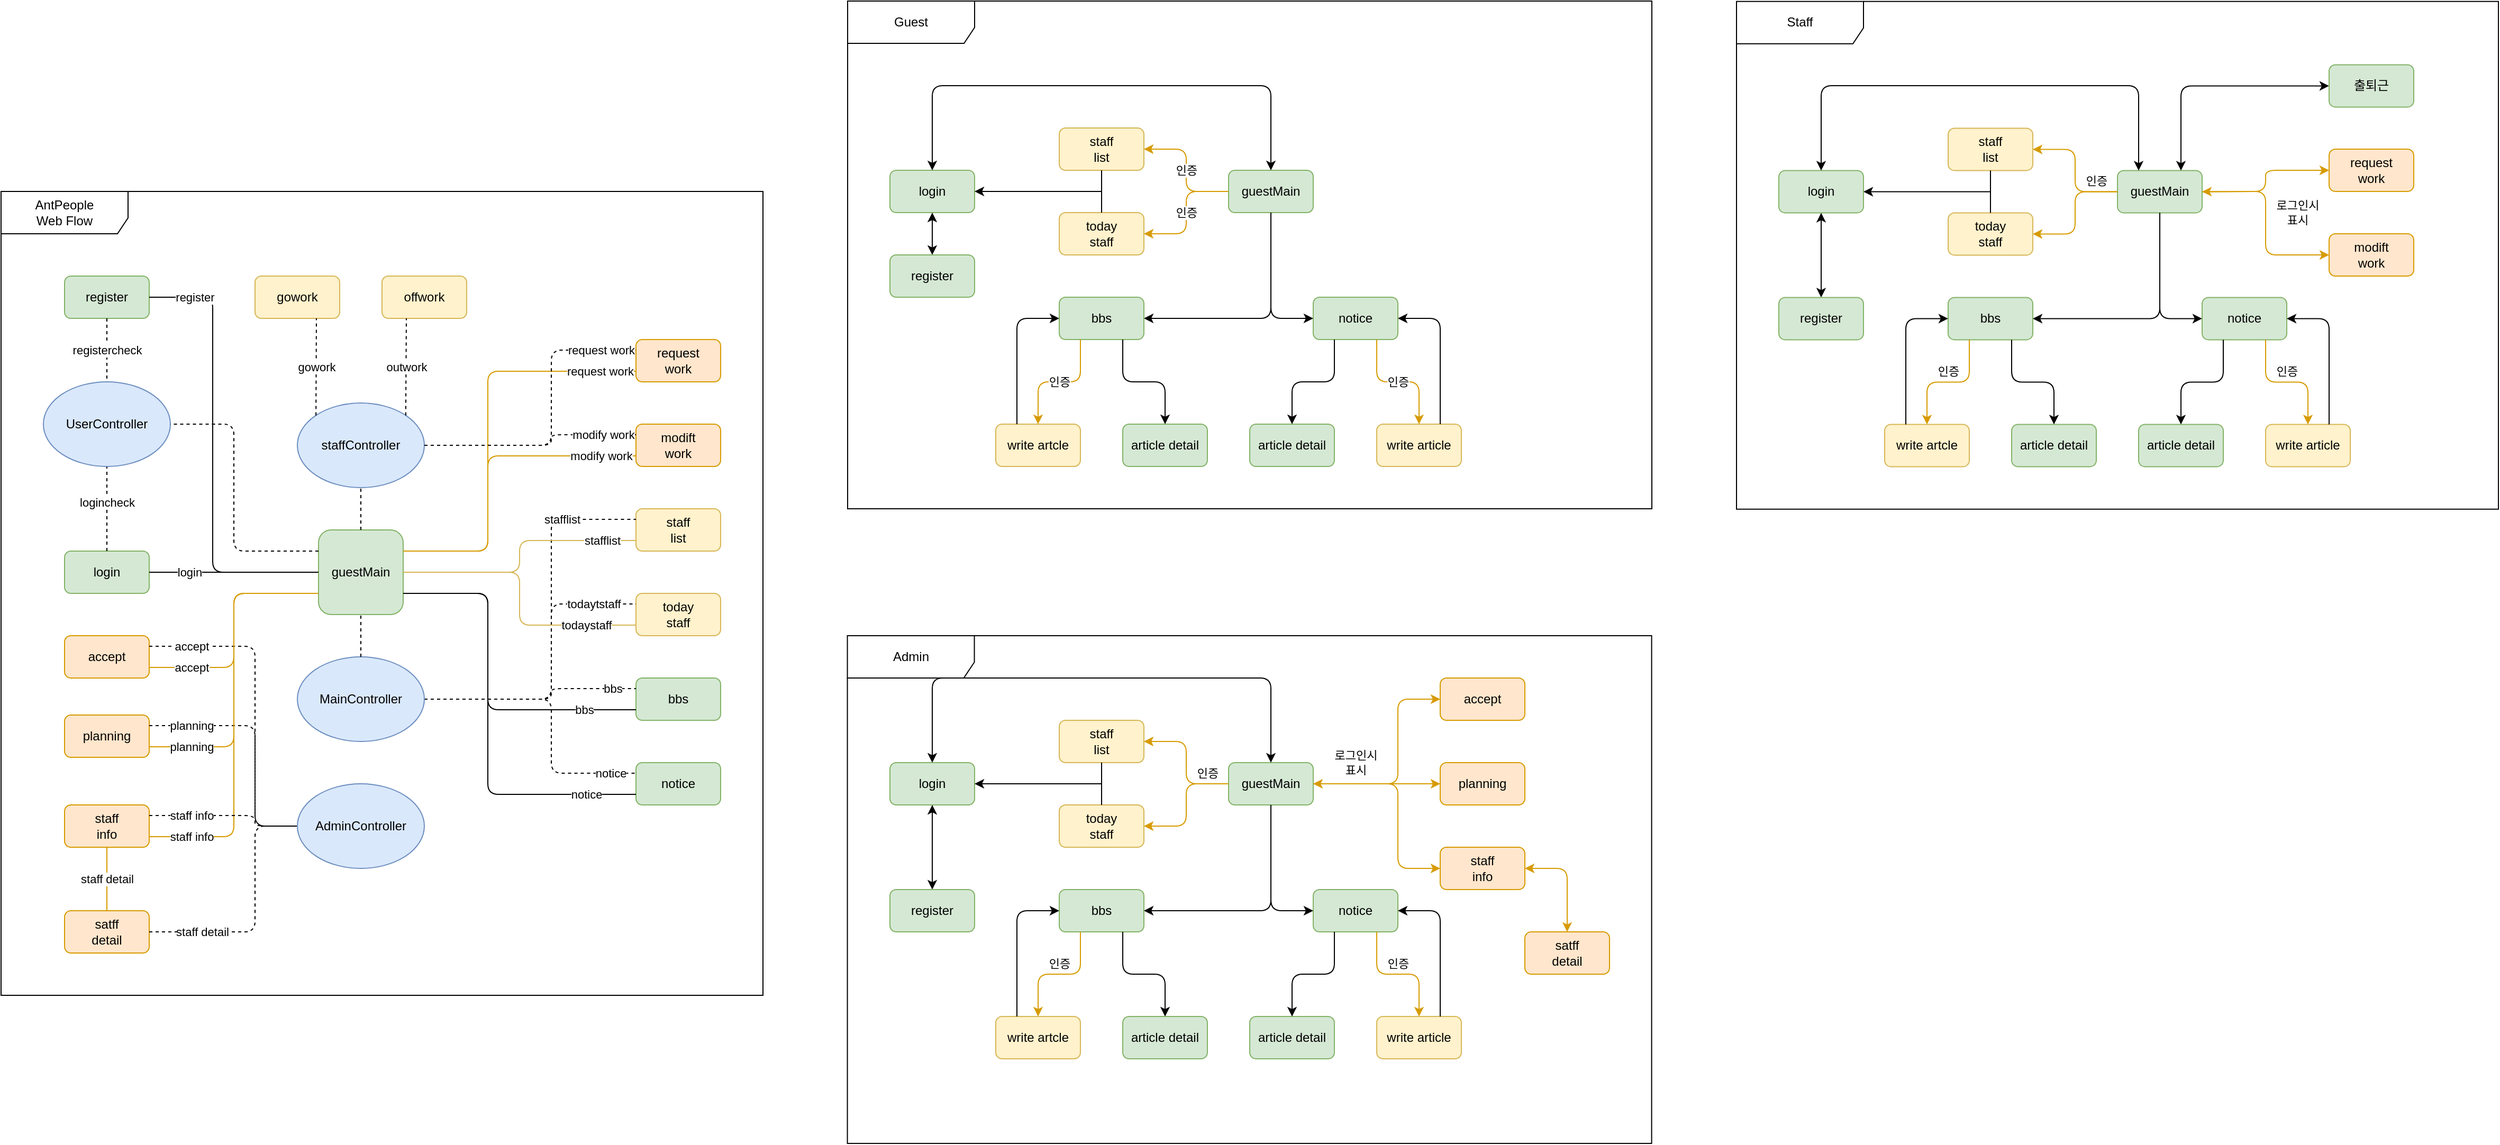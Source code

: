 <mxfile version="11.0.4" type="device"><diagram name="Antpeople" id="c7558073-3199-34d8-9f00-42111426c3f3"><mxGraphModel dx="3581" dy="1338" grid="1" gridSize="10" guides="1" tooltips="1" connect="1" arrows="1" fold="1" page="1" pageScale="1" pageWidth="826" pageHeight="1169" background="#ffffff" math="0" shadow="0"><root><mxCell id="0"/><mxCell id="1" parent="0"/><mxCell id="VFQ5UZWe9oH3V-UvIsWn-4" value="login" style="rounded=1;whiteSpace=wrap;html=1;fillColor=#d5e8d4;strokeColor=#82b366;" parent="1" vertex="1"><mxGeometry x="80" y="200" width="80" height="40" as="geometry"/></mxCell><mxCell id="VFQ5UZWe9oH3V-UvIsWn-6" value="staff&lt;br&gt;list" style="rounded=1;whiteSpace=wrap;html=1;fillColor=#fff2cc;strokeColor=#d6b656;" parent="1" vertex="1"><mxGeometry x="240" y="160" width="80" height="40" as="geometry"/></mxCell><mxCell id="VFQ5UZWe9oH3V-UvIsWn-7" value="today&lt;br&gt;staff" style="rounded=1;whiteSpace=wrap;html=1;fillColor=#fff2cc;strokeColor=#d6b656;" parent="1" vertex="1"><mxGeometry x="240" y="240" width="80" height="40" as="geometry"/></mxCell><mxCell id="VFQ5UZWe9oH3V-UvIsWn-9" value="" style="endArrow=classic;html=1;entryX=1;entryY=0.5;entryDx=0;entryDy=0;" parent="1" target="VFQ5UZWe9oH3V-UvIsWn-4" edge="1"><mxGeometry width="50" height="50" relative="1" as="geometry"><mxPoint x="280" y="220" as="sourcePoint"/><mxPoint x="-40" y="380" as="targetPoint"/></mxGeometry></mxCell><mxCell id="VFQ5UZWe9oH3V-UvIsWn-12" value="" style="endArrow=none;html=1;entryX=0.5;entryY=1;entryDx=0;entryDy=0;exitX=0.5;exitY=0;exitDx=0;exitDy=0;" parent="1" source="VFQ5UZWe9oH3V-UvIsWn-7" target="VFQ5UZWe9oH3V-UvIsWn-6" edge="1"><mxGeometry width="50" height="50" relative="1" as="geometry"><mxPoint x="-90" y="430" as="sourcePoint"/><mxPoint x="-40" y="380" as="targetPoint"/></mxGeometry></mxCell><mxCell id="VFQ5UZWe9oH3V-UvIsWn-13" value="guestMain" style="rounded=1;whiteSpace=wrap;html=1;fillColor=#d5e8d4;strokeColor=#82b366;" parent="1" vertex="1"><mxGeometry x="400" y="200" width="80" height="40" as="geometry"/></mxCell><mxCell id="VFQ5UZWe9oH3V-UvIsWn-14" value="" style="endArrow=classic;html=1;entryX=0.5;entryY=0;entryDx=0;entryDy=0;exitX=0.5;exitY=0;exitDx=0;exitDy=0;startArrow=classic;startFill=1;" parent="1" source="VFQ5UZWe9oH3V-UvIsWn-13" target="VFQ5UZWe9oH3V-UvIsWn-4" edge="1"><mxGeometry width="50" height="50" relative="1" as="geometry"><mxPoint x="-80" y="350" as="sourcePoint"/><mxPoint x="-30" y="300" as="targetPoint"/><Array as="points"><mxPoint x="440" y="120"/><mxPoint x="280" y="120"/><mxPoint x="120" y="120"/></Array></mxGeometry></mxCell><mxCell id="VFQ5UZWe9oH3V-UvIsWn-15" value="인증" style="endArrow=classic;html=1;entryX=1;entryY=0.5;entryDx=0;entryDy=0;exitX=0;exitY=0.5;exitDx=0;exitDy=0;fillColor=#ffe6cc;strokeColor=#d79b00;" parent="1" source="VFQ5UZWe9oH3V-UvIsWn-13" target="VFQ5UZWe9oH3V-UvIsWn-6" edge="1"><mxGeometry width="50" height="50" relative="1" as="geometry"><mxPoint x="-80" y="350" as="sourcePoint"/><mxPoint x="-30" y="300" as="targetPoint"/><Array as="points"><mxPoint x="360" y="220"/><mxPoint x="360" y="180"/></Array></mxGeometry></mxCell><mxCell id="VFQ5UZWe9oH3V-UvIsWn-16" value="인증" style="endArrow=classic;html=1;entryX=1;entryY=0.5;entryDx=0;entryDy=0;fillColor=#ffe6cc;strokeColor=#d79b00;" parent="1" target="VFQ5UZWe9oH3V-UvIsWn-7" edge="1"><mxGeometry width="50" height="50" relative="1" as="geometry"><mxPoint x="400" y="220" as="sourcePoint"/><mxPoint x="330" y="190" as="targetPoint"/><Array as="points"><mxPoint x="360" y="220"/><mxPoint x="360" y="260"/></Array></mxGeometry></mxCell><mxCell id="VFQ5UZWe9oH3V-UvIsWn-17" value="notice" style="rounded=1;whiteSpace=wrap;html=1;fillColor=#d5e8d4;strokeColor=#82b366;" parent="1" vertex="1"><mxGeometry x="480" y="320" width="80" height="40" as="geometry"/></mxCell><mxCell id="VFQ5UZWe9oH3V-UvIsWn-18" value="" style="endArrow=classic;html=1;exitX=0.5;exitY=1;exitDx=0;exitDy=0;entryX=1;entryY=0.5;entryDx=0;entryDy=0;" parent="1" source="VFQ5UZWe9oH3V-UvIsWn-13" target="VFQ5UZWe9oH3V-UvIsWn-20" edge="1"><mxGeometry width="50" height="50" relative="1" as="geometry"><mxPoint x="-80" y="430" as="sourcePoint"/><mxPoint x="-30" y="380" as="targetPoint"/><Array as="points"><mxPoint x="440" y="280"/><mxPoint x="440" y="340"/><mxPoint x="360" y="340"/></Array></mxGeometry></mxCell><mxCell id="VFQ5UZWe9oH3V-UvIsWn-20" value="bbs" style="rounded=1;whiteSpace=wrap;html=1;fillColor=#d5e8d4;strokeColor=#82b366;" parent="1" vertex="1"><mxGeometry x="240" y="320" width="80" height="40" as="geometry"/></mxCell><mxCell id="VFQ5UZWe9oH3V-UvIsWn-28" style="edgeStyle=orthogonalEdgeStyle;rounded=0;orthogonalLoop=1;jettySize=auto;html=1;entryX=0.5;entryY=1;entryDx=0;entryDy=0;startArrow=classic;startFill=1;endArrow=classic;endFill=1;" parent="1" source="VFQ5UZWe9oH3V-UvIsWn-24" target="VFQ5UZWe9oH3V-UvIsWn-4" edge="1"><mxGeometry relative="1" as="geometry"/></mxCell><mxCell id="VFQ5UZWe9oH3V-UvIsWn-24" value="register" style="rounded=1;whiteSpace=wrap;html=1;fillColor=#d5e8d4;strokeColor=#82b366;" parent="1" vertex="1"><mxGeometry x="80" y="280" width="80" height="40" as="geometry"/></mxCell><mxCell id="VFQ5UZWe9oH3V-UvIsWn-29" value="write artcle" style="rounded=1;whiteSpace=wrap;html=1;fillColor=#fff2cc;strokeColor=#d6b656;" parent="1" vertex="1"><mxGeometry x="180" y="440" width="80" height="40" as="geometry"/></mxCell><mxCell id="VFQ5UZWe9oH3V-UvIsWn-31" value="write article" style="rounded=1;whiteSpace=wrap;html=1;fillColor=#fff2cc;strokeColor=#d6b656;" parent="1" vertex="1"><mxGeometry x="540" y="440" width="80" height="40" as="geometry"/></mxCell><mxCell id="VFQ5UZWe9oH3V-UvIsWn-37" value="인증" style="endArrow=classic;html=1;entryX=0.5;entryY=0;entryDx=0;entryDy=0;exitX=0.25;exitY=1;exitDx=0;exitDy=0;fillColor=#ffe6cc;strokeColor=#d79b00;" parent="1" source="VFQ5UZWe9oH3V-UvIsWn-20" target="VFQ5UZWe9oH3V-UvIsWn-29" edge="1"><mxGeometry width="50" height="50" relative="1" as="geometry"><mxPoint x="-40" y="550" as="sourcePoint"/><mxPoint x="10" y="500" as="targetPoint"/><Array as="points"><mxPoint x="260" y="400"/><mxPoint x="220" y="400"/></Array></mxGeometry></mxCell><mxCell id="VFQ5UZWe9oH3V-UvIsWn-38" value="" style="endArrow=classic;html=1;entryX=0;entryY=0.5;entryDx=0;entryDy=0;exitX=0.25;exitY=0;exitDx=0;exitDy=0;" parent="1" source="VFQ5UZWe9oH3V-UvIsWn-29" target="VFQ5UZWe9oH3V-UvIsWn-20" edge="1"><mxGeometry width="50" height="50" relative="1" as="geometry"><mxPoint x="-40" y="550" as="sourcePoint"/><mxPoint x="10" y="500" as="targetPoint"/><Array as="points"><mxPoint x="200" y="340"/></Array></mxGeometry></mxCell><mxCell id="VFQ5UZWe9oH3V-UvIsWn-39" value="article detail" style="rounded=1;whiteSpace=wrap;html=1;fillColor=#d5e8d4;strokeColor=#82b366;" parent="1" vertex="1"><mxGeometry x="300" y="440" width="80" height="40" as="geometry"/></mxCell><mxCell id="VFQ5UZWe9oH3V-UvIsWn-41" value="" style="endArrow=classic;html=1;entryX=0.5;entryY=0;entryDx=0;entryDy=0;exitX=0.75;exitY=1;exitDx=0;exitDy=0;" parent="1" source="VFQ5UZWe9oH3V-UvIsWn-20" target="VFQ5UZWe9oH3V-UvIsWn-39" edge="1"><mxGeometry width="50" height="50" relative="1" as="geometry"><mxPoint x="-40" y="550" as="sourcePoint"/><mxPoint x="10" y="500" as="targetPoint"/><Array as="points"><mxPoint x="300" y="400"/><mxPoint x="340" y="400"/></Array></mxGeometry></mxCell><mxCell id="VFQ5UZWe9oH3V-UvIsWn-42" value="article detail" style="rounded=1;whiteSpace=wrap;html=1;fillColor=#d5e8d4;strokeColor=#82b366;" parent="1" vertex="1"><mxGeometry x="420" y="440" width="80" height="40" as="geometry"/></mxCell><mxCell id="VFQ5UZWe9oH3V-UvIsWn-44" value="인증" style="endArrow=classic;html=1;exitX=0.75;exitY=1;exitDx=0;exitDy=0;entryX=0.5;entryY=0;entryDx=0;entryDy=0;fillColor=#ffe6cc;strokeColor=#d79b00;" parent="1" source="VFQ5UZWe9oH3V-UvIsWn-17" target="VFQ5UZWe9oH3V-UvIsWn-31" edge="1"><mxGeometry width="50" height="50" relative="1" as="geometry"><mxPoint x="-40" y="550" as="sourcePoint"/><mxPoint x="550" y="420" as="targetPoint"/><Array as="points"><mxPoint x="540" y="400"/><mxPoint x="580" y="400"/></Array></mxGeometry></mxCell><mxCell id="VFQ5UZWe9oH3V-UvIsWn-46" value="" style="endArrow=classic;html=1;entryX=0.5;entryY=0;entryDx=0;entryDy=0;exitX=0.25;exitY=1;exitDx=0;exitDy=0;" parent="1" source="VFQ5UZWe9oH3V-UvIsWn-17" target="VFQ5UZWe9oH3V-UvIsWn-42" edge="1"><mxGeometry width="50" height="50" relative="1" as="geometry"><mxPoint x="-40" y="550" as="sourcePoint"/><mxPoint x="10" y="500" as="targetPoint"/><Array as="points"><mxPoint x="500" y="400"/><mxPoint x="460" y="400"/></Array></mxGeometry></mxCell><mxCell id="VFQ5UZWe9oH3V-UvIsWn-47" value="" style="endArrow=classic;html=1;exitX=0.75;exitY=0;exitDx=0;exitDy=0;entryX=1;entryY=0.5;entryDx=0;entryDy=0;" parent="1" source="VFQ5UZWe9oH3V-UvIsWn-31" target="VFQ5UZWe9oH3V-UvIsWn-17" edge="1"><mxGeometry width="50" height="50" relative="1" as="geometry"><mxPoint x="-40" y="550" as="sourcePoint"/><mxPoint x="10" y="500" as="targetPoint"/><Array as="points"><mxPoint x="600" y="340"/></Array></mxGeometry></mxCell><mxCell id="VFQ5UZWe9oH3V-UvIsWn-48" value="" style="endArrow=classic;html=1;entryX=0;entryY=0.5;entryDx=0;entryDy=0;exitX=0.5;exitY=1;exitDx=0;exitDy=0;" parent="1" source="VFQ5UZWe9oH3V-UvIsWn-13" target="VFQ5UZWe9oH3V-UvIsWn-17" edge="1"><mxGeometry width="50" height="50" relative="1" as="geometry"><mxPoint x="-40" y="550" as="sourcePoint"/><mxPoint x="10" y="500" as="targetPoint"/><Array as="points"><mxPoint x="440" y="340"/></Array></mxGeometry></mxCell><mxCell id="kHLUaDlAiAeanrZMYmFB-2" value="login" style="rounded=1;whiteSpace=wrap;html=1;fillColor=#d5e8d4;strokeColor=#82b366;" parent="1" vertex="1"><mxGeometry x="80" y="760" width="80" height="40" as="geometry"/></mxCell><mxCell id="kHLUaDlAiAeanrZMYmFB-3" value="staff&lt;br&gt;list" style="rounded=1;whiteSpace=wrap;html=1;fillColor=#fff2cc;strokeColor=#d6b656;" parent="1" vertex="1"><mxGeometry x="240" y="720" width="80" height="40" as="geometry"/></mxCell><mxCell id="kHLUaDlAiAeanrZMYmFB-4" value="today&lt;br&gt;staff" style="rounded=1;whiteSpace=wrap;html=1;fillColor=#fff2cc;strokeColor=#d6b656;" parent="1" vertex="1"><mxGeometry x="240" y="800" width="80" height="40" as="geometry"/></mxCell><mxCell id="kHLUaDlAiAeanrZMYmFB-5" value="" style="endArrow=classic;html=1;entryX=1;entryY=0.5;entryDx=0;entryDy=0;" parent="1" target="kHLUaDlAiAeanrZMYmFB-2" edge="1"><mxGeometry width="50" height="50" relative="1" as="geometry"><mxPoint x="280" y="780" as="sourcePoint"/><mxPoint x="-40" y="940" as="targetPoint"/></mxGeometry></mxCell><mxCell id="kHLUaDlAiAeanrZMYmFB-6" value="" style="endArrow=none;html=1;entryX=0.5;entryY=1;entryDx=0;entryDy=0;exitX=0.5;exitY=0;exitDx=0;exitDy=0;" parent="1" source="kHLUaDlAiAeanrZMYmFB-4" target="kHLUaDlAiAeanrZMYmFB-3" edge="1"><mxGeometry width="50" height="50" relative="1" as="geometry"><mxPoint x="-90" y="990" as="sourcePoint"/><mxPoint x="-40" y="940" as="targetPoint"/></mxGeometry></mxCell><mxCell id="kHLUaDlAiAeanrZMYmFB-7" value="guestMain" style="rounded=1;whiteSpace=wrap;html=1;fillColor=#d5e8d4;strokeColor=#82b366;" parent="1" vertex="1"><mxGeometry x="400" y="760" width="80" height="40" as="geometry"/></mxCell><mxCell id="kHLUaDlAiAeanrZMYmFB-8" value="" style="endArrow=classic;html=1;entryX=0.5;entryY=0;entryDx=0;entryDy=0;exitX=0.5;exitY=0;exitDx=0;exitDy=0;startArrow=classic;startFill=1;" parent="1" source="kHLUaDlAiAeanrZMYmFB-7" target="kHLUaDlAiAeanrZMYmFB-2" edge="1"><mxGeometry width="50" height="50" relative="1" as="geometry"><mxPoint x="-80" y="910" as="sourcePoint"/><mxPoint x="-30" y="860" as="targetPoint"/><Array as="points"><mxPoint x="440" y="680"/><mxPoint x="280" y="680"/><mxPoint x="120" y="680"/></Array></mxGeometry></mxCell><mxCell id="kHLUaDlAiAeanrZMYmFB-9" value="인증" style="endArrow=classic;html=1;entryX=1;entryY=0.5;entryDx=0;entryDy=0;exitX=0;exitY=0.5;exitDx=0;exitDy=0;fillColor=#ffe6cc;strokeColor=#d79b00;" parent="1" source="kHLUaDlAiAeanrZMYmFB-7" target="kHLUaDlAiAeanrZMYmFB-3" edge="1"><mxGeometry x="-0.167" y="-20" width="50" height="50" relative="1" as="geometry"><mxPoint x="-80" y="910" as="sourcePoint"/><mxPoint x="-30" y="860" as="targetPoint"/><Array as="points"><mxPoint x="360" y="780"/><mxPoint x="360" y="740"/></Array><mxPoint as="offset"/></mxGeometry></mxCell><mxCell id="kHLUaDlAiAeanrZMYmFB-10" value="" style="endArrow=classic;html=1;entryX=1;entryY=0.5;entryDx=0;entryDy=0;fillColor=#ffe6cc;strokeColor=#d79b00;" parent="1" target="kHLUaDlAiAeanrZMYmFB-4" edge="1"><mxGeometry width="50" height="50" relative="1" as="geometry"><mxPoint x="400" y="780" as="sourcePoint"/><mxPoint x="330" y="750" as="targetPoint"/><Array as="points"><mxPoint x="360" y="780"/><mxPoint x="360" y="820"/></Array></mxGeometry></mxCell><mxCell id="kHLUaDlAiAeanrZMYmFB-11" value="notice" style="rounded=1;whiteSpace=wrap;html=1;fillColor=#d5e8d4;strokeColor=#82b366;" parent="1" vertex="1"><mxGeometry x="480" y="880" width="80" height="40" as="geometry"/></mxCell><mxCell id="kHLUaDlAiAeanrZMYmFB-13" value="bbs" style="rounded=1;whiteSpace=wrap;html=1;fillColor=#d5e8d4;strokeColor=#82b366;" parent="1" vertex="1"><mxGeometry x="240" y="880" width="80" height="40" as="geometry"/></mxCell><mxCell id="kHLUaDlAiAeanrZMYmFB-14" style="edgeStyle=orthogonalEdgeStyle;rounded=0;orthogonalLoop=1;jettySize=auto;html=1;entryX=0.5;entryY=1;entryDx=0;entryDy=0;startArrow=classic;startFill=1;endArrow=classic;endFill=1;" parent="1" source="kHLUaDlAiAeanrZMYmFB-15" target="kHLUaDlAiAeanrZMYmFB-2" edge="1"><mxGeometry relative="1" as="geometry"/></mxCell><mxCell id="kHLUaDlAiAeanrZMYmFB-15" value="register" style="rounded=1;whiteSpace=wrap;html=1;fillColor=#d5e8d4;strokeColor=#82b366;" parent="1" vertex="1"><mxGeometry x="80" y="880" width="80" height="40" as="geometry"/></mxCell><mxCell id="kHLUaDlAiAeanrZMYmFB-16" value="write artcle" style="rounded=1;whiteSpace=wrap;html=1;fillColor=#fff2cc;strokeColor=#d6b656;" parent="1" vertex="1"><mxGeometry x="180" y="1000" width="80" height="40" as="geometry"/></mxCell><mxCell id="kHLUaDlAiAeanrZMYmFB-17" value="write article" style="rounded=1;whiteSpace=wrap;html=1;fillColor=#fff2cc;strokeColor=#d6b656;" parent="1" vertex="1"><mxGeometry x="540" y="1000" width="80" height="40" as="geometry"/></mxCell><mxCell id="kHLUaDlAiAeanrZMYmFB-18" value="인증" style="endArrow=classic;html=1;entryX=0.5;entryY=0;entryDx=0;entryDy=0;exitX=0.25;exitY=1;exitDx=0;exitDy=0;fillColor=#ffe6cc;strokeColor=#d79b00;" parent="1" source="kHLUaDlAiAeanrZMYmFB-13" target="kHLUaDlAiAeanrZMYmFB-16" edge="1"><mxGeometry y="-10" width="50" height="50" relative="1" as="geometry"><mxPoint x="-40" y="1110" as="sourcePoint"/><mxPoint x="10" y="1060" as="targetPoint"/><Array as="points"><mxPoint x="260" y="960"/><mxPoint x="220" y="960"/></Array><mxPoint as="offset"/></mxGeometry></mxCell><mxCell id="kHLUaDlAiAeanrZMYmFB-19" value="" style="endArrow=classic;html=1;entryX=0;entryY=0.5;entryDx=0;entryDy=0;exitX=0.25;exitY=0;exitDx=0;exitDy=0;" parent="1" source="kHLUaDlAiAeanrZMYmFB-16" target="kHLUaDlAiAeanrZMYmFB-13" edge="1"><mxGeometry width="50" height="50" relative="1" as="geometry"><mxPoint x="-40" y="1110" as="sourcePoint"/><mxPoint x="10" y="1060" as="targetPoint"/><Array as="points"><mxPoint x="200" y="900"/></Array></mxGeometry></mxCell><mxCell id="kHLUaDlAiAeanrZMYmFB-20" value="article detail" style="rounded=1;whiteSpace=wrap;html=1;fillColor=#d5e8d4;strokeColor=#82b366;" parent="1" vertex="1"><mxGeometry x="300" y="1000" width="80" height="40" as="geometry"/></mxCell><mxCell id="kHLUaDlAiAeanrZMYmFB-21" value="" style="endArrow=classic;html=1;entryX=0.5;entryY=0;entryDx=0;entryDy=0;exitX=0.75;exitY=1;exitDx=0;exitDy=0;" parent="1" source="kHLUaDlAiAeanrZMYmFB-13" target="kHLUaDlAiAeanrZMYmFB-20" edge="1"><mxGeometry width="50" height="50" relative="1" as="geometry"><mxPoint x="-40" y="1110" as="sourcePoint"/><mxPoint x="10" y="1060" as="targetPoint"/><Array as="points"><mxPoint x="300" y="960"/><mxPoint x="340" y="960"/></Array></mxGeometry></mxCell><mxCell id="kHLUaDlAiAeanrZMYmFB-22" value="article detail" style="rounded=1;whiteSpace=wrap;html=1;fillColor=#d5e8d4;strokeColor=#82b366;" parent="1" vertex="1"><mxGeometry x="420" y="1000" width="80" height="40" as="geometry"/></mxCell><mxCell id="kHLUaDlAiAeanrZMYmFB-23" value="인증" style="endArrow=classic;html=1;exitX=0.75;exitY=1;exitDx=0;exitDy=0;entryX=0.5;entryY=0;entryDx=0;entryDy=0;fillColor=#ffe6cc;strokeColor=#d79b00;" parent="1" source="kHLUaDlAiAeanrZMYmFB-11" target="kHLUaDlAiAeanrZMYmFB-17" edge="1"><mxGeometry y="10" width="50" height="50" relative="1" as="geometry"><mxPoint x="-40" y="1110" as="sourcePoint"/><mxPoint x="550" y="980" as="targetPoint"/><Array as="points"><mxPoint x="540" y="960"/><mxPoint x="580" y="960"/></Array><mxPoint as="offset"/></mxGeometry></mxCell><mxCell id="kHLUaDlAiAeanrZMYmFB-24" value="" style="endArrow=classic;html=1;entryX=0.5;entryY=0;entryDx=0;entryDy=0;exitX=0.25;exitY=1;exitDx=0;exitDy=0;" parent="1" source="kHLUaDlAiAeanrZMYmFB-11" target="kHLUaDlAiAeanrZMYmFB-22" edge="1"><mxGeometry width="50" height="50" relative="1" as="geometry"><mxPoint x="-40" y="1110" as="sourcePoint"/><mxPoint x="10" y="1060" as="targetPoint"/><Array as="points"><mxPoint x="500" y="960"/><mxPoint x="460" y="960"/></Array></mxGeometry></mxCell><mxCell id="kHLUaDlAiAeanrZMYmFB-25" value="" style="endArrow=classic;html=1;exitX=0.75;exitY=0;exitDx=0;exitDy=0;entryX=1;entryY=0.5;entryDx=0;entryDy=0;" parent="1" source="kHLUaDlAiAeanrZMYmFB-17" target="kHLUaDlAiAeanrZMYmFB-11" edge="1"><mxGeometry width="50" height="50" relative="1" as="geometry"><mxPoint x="-40" y="1110" as="sourcePoint"/><mxPoint x="10" y="1060" as="targetPoint"/><Array as="points"><mxPoint x="600" y="900"/></Array></mxGeometry></mxCell><mxCell id="kHLUaDlAiAeanrZMYmFB-26" value="" style="endArrow=classic;html=1;entryX=0;entryY=0.5;entryDx=0;entryDy=0;exitX=0.5;exitY=1;exitDx=0;exitDy=0;" parent="1" source="kHLUaDlAiAeanrZMYmFB-7" target="kHLUaDlAiAeanrZMYmFB-11" edge="1"><mxGeometry width="50" height="50" relative="1" as="geometry"><mxPoint x="-40" y="1110" as="sourcePoint"/><mxPoint x="10" y="1060" as="targetPoint"/><Array as="points"><mxPoint x="440" y="900"/></Array></mxGeometry></mxCell><mxCell id="kHLUaDlAiAeanrZMYmFB-27" value="staff&lt;br&gt;info" style="rounded=1;whiteSpace=wrap;html=1;fillColor=#ffe6cc;strokeColor=#d79b00;" parent="1" vertex="1"><mxGeometry x="600" y="840" width="80" height="40" as="geometry"/></mxCell><mxCell id="kHLUaDlAiAeanrZMYmFB-28" value="planning" style="rounded=1;whiteSpace=wrap;html=1;fillColor=#ffe6cc;strokeColor=#d79b00;" parent="1" vertex="1"><mxGeometry x="600" y="760" width="80" height="40" as="geometry"/></mxCell><mxCell id="kHLUaDlAiAeanrZMYmFB-29" value="accept" style="rounded=1;whiteSpace=wrap;html=1;fillColor=#ffe6cc;strokeColor=#d79b00;" parent="1" vertex="1"><mxGeometry x="600" y="680" width="80" height="40" as="geometry"/></mxCell><mxCell id="kHLUaDlAiAeanrZMYmFB-30" value="" style="endArrow=classic;html=1;exitX=1;exitY=0.5;exitDx=0;exitDy=0;entryX=0;entryY=0.5;entryDx=0;entryDy=0;fillColor=#ffe6cc;strokeColor=#d79b00;" parent="1" source="kHLUaDlAiAeanrZMYmFB-7" target="kHLUaDlAiAeanrZMYmFB-27" edge="1"><mxGeometry width="50" height="50" relative="1" as="geometry"><mxPoint x="80" y="1110" as="sourcePoint"/><mxPoint x="130" y="1060" as="targetPoint"/><Array as="points"><mxPoint x="560" y="780"/><mxPoint x="560" y="860"/></Array></mxGeometry></mxCell><mxCell id="kHLUaDlAiAeanrZMYmFB-31" value="" style="endArrow=classic;html=1;exitX=1;exitY=0.5;exitDx=0;exitDy=0;entryX=0;entryY=0.5;entryDx=0;entryDy=0;fillColor=#ffe6cc;strokeColor=#d79b00;startArrow=classic;startFill=1;" parent="1" source="kHLUaDlAiAeanrZMYmFB-7" target="kHLUaDlAiAeanrZMYmFB-28" edge="1"><mxGeometry width="50" height="50" relative="1" as="geometry"><mxPoint x="490" y="790" as="sourcePoint"/><mxPoint x="650" y="870" as="targetPoint"/></mxGeometry></mxCell><mxCell id="kHLUaDlAiAeanrZMYmFB-32" value="로그인시&lt;br&gt;표시&lt;br&gt;" style="endArrow=classic;html=1;exitX=1;exitY=0.5;exitDx=0;exitDy=0;entryX=0;entryY=0.5;entryDx=0;entryDy=0;fillColor=#ffe6cc;strokeColor=#d79b00;" parent="1" source="kHLUaDlAiAeanrZMYmFB-7" target="kHLUaDlAiAeanrZMYmFB-29" edge="1"><mxGeometry x="-0.001" y="40" width="50" height="50" relative="1" as="geometry"><mxPoint x="490" y="790" as="sourcePoint"/><mxPoint x="650" y="790" as="targetPoint"/><Array as="points"><mxPoint x="560" y="780"/><mxPoint x="560" y="700"/></Array><mxPoint as="offset"/></mxGeometry></mxCell><mxCell id="kHLUaDlAiAeanrZMYmFB-34" value="satff&lt;br&gt;detail" style="rounded=1;whiteSpace=wrap;html=1;fillColor=#ffe6cc;strokeColor=#d79b00;" parent="1" vertex="1"><mxGeometry x="680" y="920" width="80" height="40" as="geometry"/></mxCell><mxCell id="kHLUaDlAiAeanrZMYmFB-35" value="" style="endArrow=classic;html=1;entryX=0.5;entryY=0;entryDx=0;entryDy=0;exitX=1;exitY=0.5;exitDx=0;exitDy=0;fillColor=#ffe6cc;strokeColor=#d79b00;startArrow=classic;startFill=1;" parent="1" source="kHLUaDlAiAeanrZMYmFB-27" target="kHLUaDlAiAeanrZMYmFB-34" edge="1"><mxGeometry width="50" height="50" relative="1" as="geometry"><mxPoint x="80" y="1110" as="sourcePoint"/><mxPoint x="130" y="1060" as="targetPoint"/><Array as="points"><mxPoint x="720" y="860"/></Array></mxGeometry></mxCell><mxCell id="kHLUaDlAiAeanrZMYmFB-36" value="Guest" style="shape=umlFrame;whiteSpace=wrap;html=1;fillColor=none;width=120;height=40;" parent="1" vertex="1"><mxGeometry x="40" y="40" width="760" height="480" as="geometry"/></mxCell><mxCell id="kHLUaDlAiAeanrZMYmFB-39" value="" style="endArrow=classic;html=1;entryX=1;entryY=0.5;entryDx=0;entryDy=0;exitX=0.5;exitY=1;exitDx=0;exitDy=0;" parent="1" source="kHLUaDlAiAeanrZMYmFB-7" target="kHLUaDlAiAeanrZMYmFB-13" edge="1"><mxGeometry width="50" height="50" relative="1" as="geometry"><mxPoint x="-620" y="1110" as="sourcePoint"/><mxPoint x="-570" y="1060" as="targetPoint"/><Array as="points"><mxPoint x="440" y="900"/></Array></mxGeometry></mxCell><mxCell id="kHLUaDlAiAeanrZMYmFB-37" value="Admin" style="shape=umlFrame;whiteSpace=wrap;html=1;fillColor=none;width=120;height=40;" parent="1" vertex="1"><mxGeometry x="39.786" y="640" width="760" height="480" as="geometry"/></mxCell><mxCell id="kHLUaDlAiAeanrZMYmFB-43" value="login" style="rounded=1;whiteSpace=wrap;html=1;fillColor=#d5e8d4;strokeColor=#82b366;" parent="1" vertex="1"><mxGeometry x="920" y="200.214" width="80" height="40" as="geometry"/></mxCell><mxCell id="kHLUaDlAiAeanrZMYmFB-44" value="staff&lt;br&gt;list" style="rounded=1;whiteSpace=wrap;html=1;fillColor=#fff2cc;strokeColor=#d6b656;" parent="1" vertex="1"><mxGeometry x="1080" y="160.214" width="80" height="40" as="geometry"/></mxCell><mxCell id="kHLUaDlAiAeanrZMYmFB-45" value="today&lt;br&gt;staff" style="rounded=1;whiteSpace=wrap;html=1;fillColor=#fff2cc;strokeColor=#d6b656;" parent="1" vertex="1"><mxGeometry x="1080" y="240.214" width="80" height="40" as="geometry"/></mxCell><mxCell id="kHLUaDlAiAeanrZMYmFB-46" value="" style="endArrow=classic;html=1;entryX=1;entryY=0.5;entryDx=0;entryDy=0;" parent="1" target="kHLUaDlAiAeanrZMYmFB-43" edge="1"><mxGeometry width="50" height="50" relative="1" as="geometry"><mxPoint x="1120" y="220.214" as="sourcePoint"/><mxPoint x="800" y="380.214" as="targetPoint"/></mxGeometry></mxCell><mxCell id="kHLUaDlAiAeanrZMYmFB-47" value="" style="endArrow=none;html=1;entryX=0.5;entryY=1;entryDx=0;entryDy=0;exitX=0.5;exitY=0;exitDx=0;exitDy=0;" parent="1" source="kHLUaDlAiAeanrZMYmFB-45" target="kHLUaDlAiAeanrZMYmFB-44" edge="1"><mxGeometry width="50" height="50" relative="1" as="geometry"><mxPoint x="750" y="430.214" as="sourcePoint"/><mxPoint x="800" y="380.214" as="targetPoint"/></mxGeometry></mxCell><mxCell id="kHLUaDlAiAeanrZMYmFB-48" value="guestMain" style="rounded=1;whiteSpace=wrap;html=1;fillColor=#d5e8d4;strokeColor=#82b366;" parent="1" vertex="1"><mxGeometry x="1240" y="200.214" width="80" height="40" as="geometry"/></mxCell><mxCell id="kHLUaDlAiAeanrZMYmFB-49" value="" style="endArrow=classic;html=1;entryX=0.5;entryY=0;entryDx=0;entryDy=0;exitX=0.25;exitY=0;exitDx=0;exitDy=0;startArrow=classic;startFill=1;" parent="1" source="kHLUaDlAiAeanrZMYmFB-48" target="kHLUaDlAiAeanrZMYmFB-43" edge="1"><mxGeometry width="50" height="50" relative="1" as="geometry"><mxPoint x="760" y="350.214" as="sourcePoint"/><mxPoint x="810" y="300.214" as="targetPoint"/><Array as="points"><mxPoint x="1260" y="120"/><mxPoint x="960" y="120"/></Array></mxGeometry></mxCell><mxCell id="kHLUaDlAiAeanrZMYmFB-50" value="인증" style="endArrow=classic;html=1;entryX=1;entryY=0.5;entryDx=0;entryDy=0;exitX=0;exitY=0.5;exitDx=0;exitDy=0;fillColor=#ffe6cc;strokeColor=#d79b00;" parent="1" source="kHLUaDlAiAeanrZMYmFB-48" target="kHLUaDlAiAeanrZMYmFB-44" edge="1"><mxGeometry x="-0.167" y="-20" width="50" height="50" relative="1" as="geometry"><mxPoint x="760" y="350.214" as="sourcePoint"/><mxPoint x="810" y="300.214" as="targetPoint"/><Array as="points"><mxPoint x="1200" y="220.214"/><mxPoint x="1200" y="180.214"/></Array><mxPoint as="offset"/></mxGeometry></mxCell><mxCell id="kHLUaDlAiAeanrZMYmFB-51" value="" style="endArrow=classic;html=1;entryX=1;entryY=0.5;entryDx=0;entryDy=0;fillColor=#ffe6cc;strokeColor=#d79b00;" parent="1" target="kHLUaDlAiAeanrZMYmFB-45" edge="1"><mxGeometry width="50" height="50" relative="1" as="geometry"><mxPoint x="1240" y="220.214" as="sourcePoint"/><mxPoint x="1170" y="190.214" as="targetPoint"/><Array as="points"><mxPoint x="1200" y="220.214"/><mxPoint x="1200" y="260.214"/></Array></mxGeometry></mxCell><mxCell id="kHLUaDlAiAeanrZMYmFB-52" value="notice" style="rounded=1;whiteSpace=wrap;html=1;fillColor=#d5e8d4;strokeColor=#82b366;" parent="1" vertex="1"><mxGeometry x="1320" y="320.214" width="80" height="40" as="geometry"/></mxCell><mxCell id="kHLUaDlAiAeanrZMYmFB-53" value="bbs" style="rounded=1;whiteSpace=wrap;html=1;fillColor=#d5e8d4;strokeColor=#82b366;" parent="1" vertex="1"><mxGeometry x="1080" y="320.214" width="80" height="40" as="geometry"/></mxCell><mxCell id="kHLUaDlAiAeanrZMYmFB-54" style="edgeStyle=orthogonalEdgeStyle;rounded=0;orthogonalLoop=1;jettySize=auto;html=1;entryX=0.5;entryY=1;entryDx=0;entryDy=0;startArrow=classic;startFill=1;endArrow=classic;endFill=1;" parent="1" source="kHLUaDlAiAeanrZMYmFB-55" target="kHLUaDlAiAeanrZMYmFB-43" edge="1"><mxGeometry relative="1" as="geometry"/></mxCell><mxCell id="kHLUaDlAiAeanrZMYmFB-55" value="register" style="rounded=1;whiteSpace=wrap;html=1;fillColor=#d5e8d4;strokeColor=#82b366;" parent="1" vertex="1"><mxGeometry x="920" y="320.214" width="80" height="40" as="geometry"/></mxCell><mxCell id="kHLUaDlAiAeanrZMYmFB-56" value="write artcle" style="rounded=1;whiteSpace=wrap;html=1;fillColor=#fff2cc;strokeColor=#d6b656;" parent="1" vertex="1"><mxGeometry x="1020" y="440.214" width="80" height="40" as="geometry"/></mxCell><mxCell id="kHLUaDlAiAeanrZMYmFB-57" value="write article" style="rounded=1;whiteSpace=wrap;html=1;fillColor=#fff2cc;strokeColor=#d6b656;" parent="1" vertex="1"><mxGeometry x="1380" y="440.214" width="80" height="40" as="geometry"/></mxCell><mxCell id="kHLUaDlAiAeanrZMYmFB-58" value="인증" style="endArrow=classic;html=1;entryX=0.5;entryY=0;entryDx=0;entryDy=0;exitX=0.25;exitY=1;exitDx=0;exitDy=0;fillColor=#ffe6cc;strokeColor=#d79b00;" parent="1" source="kHLUaDlAiAeanrZMYmFB-53" target="kHLUaDlAiAeanrZMYmFB-56" edge="1"><mxGeometry y="-10" width="50" height="50" relative="1" as="geometry"><mxPoint x="800" y="550.214" as="sourcePoint"/><mxPoint x="850" y="500.214" as="targetPoint"/><Array as="points"><mxPoint x="1100" y="400.214"/><mxPoint x="1060" y="400.214"/></Array><mxPoint as="offset"/></mxGeometry></mxCell><mxCell id="kHLUaDlAiAeanrZMYmFB-59" value="" style="endArrow=classic;html=1;entryX=0;entryY=0.5;entryDx=0;entryDy=0;exitX=0.25;exitY=0;exitDx=0;exitDy=0;" parent="1" source="kHLUaDlAiAeanrZMYmFB-56" target="kHLUaDlAiAeanrZMYmFB-53" edge="1"><mxGeometry width="50" height="50" relative="1" as="geometry"><mxPoint x="800" y="550.214" as="sourcePoint"/><mxPoint x="850" y="500.214" as="targetPoint"/><Array as="points"><mxPoint x="1040" y="340.214"/></Array></mxGeometry></mxCell><mxCell id="kHLUaDlAiAeanrZMYmFB-60" value="article detail" style="rounded=1;whiteSpace=wrap;html=1;fillColor=#d5e8d4;strokeColor=#82b366;" parent="1" vertex="1"><mxGeometry x="1140" y="440.214" width="80" height="40" as="geometry"/></mxCell><mxCell id="kHLUaDlAiAeanrZMYmFB-61" value="" style="endArrow=classic;html=1;entryX=0.5;entryY=0;entryDx=0;entryDy=0;exitX=0.75;exitY=1;exitDx=0;exitDy=0;" parent="1" source="kHLUaDlAiAeanrZMYmFB-53" target="kHLUaDlAiAeanrZMYmFB-60" edge="1"><mxGeometry width="50" height="50" relative="1" as="geometry"><mxPoint x="800" y="550.214" as="sourcePoint"/><mxPoint x="850" y="500.214" as="targetPoint"/><Array as="points"><mxPoint x="1140" y="400.214"/><mxPoint x="1180" y="400.214"/></Array></mxGeometry></mxCell><mxCell id="kHLUaDlAiAeanrZMYmFB-62" value="article detail" style="rounded=1;whiteSpace=wrap;html=1;fillColor=#d5e8d4;strokeColor=#82b366;" parent="1" vertex="1"><mxGeometry x="1260" y="440.214" width="80" height="40" as="geometry"/></mxCell><mxCell id="kHLUaDlAiAeanrZMYmFB-63" value="인증" style="endArrow=classic;html=1;exitX=0.75;exitY=1;exitDx=0;exitDy=0;entryX=0.5;entryY=0;entryDx=0;entryDy=0;fillColor=#ffe6cc;strokeColor=#d79b00;" parent="1" source="kHLUaDlAiAeanrZMYmFB-52" target="kHLUaDlAiAeanrZMYmFB-57" edge="1"><mxGeometry y="10" width="50" height="50" relative="1" as="geometry"><mxPoint x="800" y="550.214" as="sourcePoint"/><mxPoint x="1390" y="420.214" as="targetPoint"/><Array as="points"><mxPoint x="1380" y="400.214"/><mxPoint x="1420" y="400.214"/></Array><mxPoint as="offset"/></mxGeometry></mxCell><mxCell id="kHLUaDlAiAeanrZMYmFB-64" value="" style="endArrow=classic;html=1;entryX=0.5;entryY=0;entryDx=0;entryDy=0;exitX=0.25;exitY=1;exitDx=0;exitDy=0;" parent="1" source="kHLUaDlAiAeanrZMYmFB-52" target="kHLUaDlAiAeanrZMYmFB-62" edge="1"><mxGeometry width="50" height="50" relative="1" as="geometry"><mxPoint x="800" y="550.214" as="sourcePoint"/><mxPoint x="850" y="500.214" as="targetPoint"/><Array as="points"><mxPoint x="1340" y="400.214"/><mxPoint x="1300" y="400.214"/></Array></mxGeometry></mxCell><mxCell id="kHLUaDlAiAeanrZMYmFB-65" value="" style="endArrow=classic;html=1;exitX=0.75;exitY=0;exitDx=0;exitDy=0;entryX=1;entryY=0.5;entryDx=0;entryDy=0;" parent="1" source="kHLUaDlAiAeanrZMYmFB-57" target="kHLUaDlAiAeanrZMYmFB-52" edge="1"><mxGeometry width="50" height="50" relative="1" as="geometry"><mxPoint x="800" y="550.214" as="sourcePoint"/><mxPoint x="850" y="500.214" as="targetPoint"/><Array as="points"><mxPoint x="1440" y="340.214"/></Array></mxGeometry></mxCell><mxCell id="kHLUaDlAiAeanrZMYmFB-66" value="" style="endArrow=classic;html=1;entryX=0;entryY=0.5;entryDx=0;entryDy=0;exitX=0.5;exitY=1;exitDx=0;exitDy=0;" parent="1" source="kHLUaDlAiAeanrZMYmFB-48" target="kHLUaDlAiAeanrZMYmFB-52" edge="1"><mxGeometry width="50" height="50" relative="1" as="geometry"><mxPoint x="800" y="550.214" as="sourcePoint"/><mxPoint x="850" y="500.214" as="targetPoint"/><Array as="points"><mxPoint x="1280" y="340.214"/></Array></mxGeometry></mxCell><mxCell id="kHLUaDlAiAeanrZMYmFB-75" value="" style="endArrow=classic;html=1;entryX=1;entryY=0.5;entryDx=0;entryDy=0;exitX=0.5;exitY=1;exitDx=0;exitDy=0;" parent="1" source="kHLUaDlAiAeanrZMYmFB-48" target="kHLUaDlAiAeanrZMYmFB-53" edge="1"><mxGeometry width="50" height="50" relative="1" as="geometry"><mxPoint x="220" y="550.214" as="sourcePoint"/><mxPoint x="270" y="500.214" as="targetPoint"/><Array as="points"><mxPoint x="1280" y="340.214"/></Array></mxGeometry></mxCell><mxCell id="kHLUaDlAiAeanrZMYmFB-76" value="request&lt;br&gt;work" style="rounded=1;whiteSpace=wrap;html=1;fillColor=#ffe6cc;strokeColor=#d79b00;" parent="1" vertex="1"><mxGeometry x="1440" y="180" width="80" height="40" as="geometry"/></mxCell><mxCell id="kHLUaDlAiAeanrZMYmFB-77" value="modift&lt;br&gt;work" style="rounded=1;whiteSpace=wrap;html=1;fillColor=#ffe6cc;strokeColor=#d79b00;" parent="1" vertex="1"><mxGeometry x="1440" y="260" width="80" height="40" as="geometry"/></mxCell><mxCell id="kHLUaDlAiAeanrZMYmFB-78" value="로그인시&lt;br&gt;표시" style="endArrow=classic;html=1;exitX=1;exitY=0.5;exitDx=0;exitDy=0;entryX=0;entryY=0.5;entryDx=0;entryDy=0;fillColor=#ffe6cc;strokeColor=#d79b00;" parent="1" source="kHLUaDlAiAeanrZMYmFB-48" target="kHLUaDlAiAeanrZMYmFB-76" edge="1"><mxGeometry x="-0.143" y="-36" width="50" height="50" relative="1" as="geometry"><mxPoint x="1100" y="600" as="sourcePoint"/><mxPoint x="1320" y="160" as="targetPoint"/><Array as="points"><mxPoint x="1380" y="220"/><mxPoint x="1380" y="200"/></Array><mxPoint x="-6" y="20" as="offset"/></mxGeometry></mxCell><mxCell id="kHLUaDlAiAeanrZMYmFB-80" value="" style="endArrow=classic;html=1;exitX=1;exitY=0.5;exitDx=0;exitDy=0;entryX=0;entryY=0.5;entryDx=0;entryDy=0;startArrow=classic;startFill=1;fillColor=#ffe6cc;strokeColor=#d79b00;" parent="1" source="kHLUaDlAiAeanrZMYmFB-48" target="kHLUaDlAiAeanrZMYmFB-77" edge="1"><mxGeometry width="50" height="50" relative="1" as="geometry"><mxPoint x="1330.118" y="230.412" as="sourcePoint"/><mxPoint x="1410.118" y="210.412" as="targetPoint"/><Array as="points"><mxPoint x="1380" y="220"/><mxPoint x="1380" y="280"/></Array></mxGeometry></mxCell><mxCell id="kHLUaDlAiAeanrZMYmFB-93" value="Staff" style="shape=umlFrame;whiteSpace=wrap;html=1;fillColor=none;width=120;height=40;" parent="1" vertex="1"><mxGeometry x="880" y="40.381" width="720" height="480" as="geometry"/></mxCell><mxCell id="yZudBtmzbmerY2h3fObn-1" style="edgeStyle=orthogonalEdgeStyle;rounded=1;orthogonalLoop=1;jettySize=auto;html=1;startArrow=classic;startFill=1;endArrow=classic;endFill=1;exitX=0.75;exitY=0;exitDx=0;exitDy=0;entryX=0;entryY=0.5;entryDx=0;entryDy=0;" edge="1" parent="1" source="kHLUaDlAiAeanrZMYmFB-48" target="yZudBtmzbmerY2h3fObn-2"><mxGeometry relative="1" as="geometry"><mxPoint x="1320" y="160.214" as="sourcePoint"/><mxPoint x="1330" y="150" as="targetPoint"/><Array as="points"><mxPoint x="1300" y="120"/></Array></mxGeometry></mxCell><mxCell id="yZudBtmzbmerY2h3fObn-2" value="출퇴근" style="rounded=1;whiteSpace=wrap;html=1;fillColor=#d5e8d4;strokeColor=#82b366;" vertex="1" parent="1"><mxGeometry x="1440" y="100.214" width="80" height="40" as="geometry"/></mxCell><mxCell id="a_1RvsetC4PtcQDAW9_A-1" value="staffController" style="ellipse;whiteSpace=wrap;html=1;fillColor=#dae8fc;strokeColor=#6c8ebf;" vertex="1" parent="1"><mxGeometry x="-480" y="420" width="120" height="80" as="geometry"/></mxCell><mxCell id="a_1RvsetC4PtcQDAW9_A-2" value="login" style="rounded=1;whiteSpace=wrap;html=1;fillColor=#d5e8d4;strokeColor=#82b366;" vertex="1" parent="1"><mxGeometry x="-700" y="560" width="80" height="40" as="geometry"/></mxCell><mxCell id="a_1RvsetC4PtcQDAW9_A-3" value="register" style="rounded=1;whiteSpace=wrap;html=1;fillColor=#d5e8d4;strokeColor=#82b366;" vertex="1" parent="1"><mxGeometry x="-700" y="300" width="80" height="40" as="geometry"/></mxCell><mxCell id="a_1RvsetC4PtcQDAW9_A-4" style="edgeStyle=orthogonalEdgeStyle;rounded=1;orthogonalLoop=1;jettySize=auto;html=1;exitX=1;exitY=0.5;exitDx=0;exitDy=0;" edge="1" parent="1" source="a_1RvsetC4PtcQDAW9_A-5"><mxGeometry relative="1" as="geometry"><mxPoint x="-379.714" y="580.286" as="targetPoint"/></mxGeometry></mxCell><mxCell id="a_1RvsetC4PtcQDAW9_A-5" value="guestMain" style="rounded=1;whiteSpace=wrap;html=1;fillColor=#d5e8d4;strokeColor=#82b366;" vertex="1" parent="1"><mxGeometry x="-460" y="540" width="80" height="80" as="geometry"/></mxCell><mxCell id="a_1RvsetC4PtcQDAW9_A-6" value="staff&lt;br&gt;list" style="rounded=1;whiteSpace=wrap;html=1;fillColor=#fff2cc;strokeColor=#d6b656;" vertex="1" parent="1"><mxGeometry x="-160" y="520" width="80" height="40" as="geometry"/></mxCell><mxCell id="a_1RvsetC4PtcQDAW9_A-7" value="today&lt;br&gt;staff" style="rounded=1;whiteSpace=wrap;html=1;fillColor=#fff2cc;strokeColor=#d6b656;" vertex="1" parent="1"><mxGeometry x="-160" y="600" width="80" height="40" as="geometry"/></mxCell><mxCell id="a_1RvsetC4PtcQDAW9_A-8" value="bbs" style="rounded=1;whiteSpace=wrap;html=1;fillColor=#d5e8d4;strokeColor=#82b366;" vertex="1" parent="1"><mxGeometry x="-160" y="680" width="80" height="40" as="geometry"/></mxCell><mxCell id="a_1RvsetC4PtcQDAW9_A-9" value="notice" style="rounded=1;whiteSpace=wrap;html=1;fillColor=#d5e8d4;strokeColor=#82b366;" vertex="1" parent="1"><mxGeometry x="-160" y="760" width="80" height="40" as="geometry"/></mxCell><mxCell id="a_1RvsetC4PtcQDAW9_A-10" value="stafflist" style="endArrow=none;dashed=1;html=1;entryX=0;entryY=0.25;entryDx=0;entryDy=0;exitX=1;exitY=0.5;exitDx=0;exitDy=0;" edge="1" parent="1" source="a_1RvsetC4PtcQDAW9_A-35" target="a_1RvsetC4PtcQDAW9_A-6"><mxGeometry x="0.619" width="50" height="50" relative="1" as="geometry"><mxPoint x="-720" y="810" as="sourcePoint"/><mxPoint x="-670" y="760" as="targetPoint"/><Array as="points"><mxPoint x="-240" y="700"/><mxPoint x="-240" y="530"/></Array><mxPoint as="offset"/></mxGeometry></mxCell><mxCell id="a_1RvsetC4PtcQDAW9_A-11" value="" style="endArrow=none;dashed=1;html=1;entryX=0.5;entryY=1;entryDx=0;entryDy=0;exitX=0.5;exitY=0;exitDx=0;exitDy=0;" edge="1" parent="1" source="a_1RvsetC4PtcQDAW9_A-5" target="a_1RvsetC4PtcQDAW9_A-1"><mxGeometry width="50" height="50" relative="1" as="geometry"><mxPoint x="-720" y="810" as="sourcePoint"/><mxPoint x="-670" y="760" as="targetPoint"/></mxGeometry></mxCell><mxCell id="a_1RvsetC4PtcQDAW9_A-12" value="todaytstaff" style="endArrow=none;dashed=1;html=1;entryX=0;entryY=0.25;entryDx=0;entryDy=0;exitX=1;exitY=0.5;exitDx=0;exitDy=0;" edge="1" parent="1" source="a_1RvsetC4PtcQDAW9_A-35" target="a_1RvsetC4PtcQDAW9_A-7"><mxGeometry x="0.724" width="50" height="50" relative="1" as="geometry"><mxPoint x="-350" y="469.759" as="sourcePoint"/><mxPoint x="-150" y="360.103" as="targetPoint"/><Array as="points"><mxPoint x="-240" y="700"/><mxPoint x="-240" y="610"/></Array><mxPoint as="offset"/></mxGeometry></mxCell><mxCell id="a_1RvsetC4PtcQDAW9_A-13" value="bbs" style="endArrow=none;dashed=1;html=1;entryX=0;entryY=0.25;entryDx=0;entryDy=0;exitX=1;exitY=0.5;exitDx=0;exitDy=0;" edge="1" parent="1" source="a_1RvsetC4PtcQDAW9_A-35" target="a_1RvsetC4PtcQDAW9_A-8"><mxGeometry x="0.784" width="50" height="50" relative="1" as="geometry"><mxPoint x="-350" y="469.759" as="sourcePoint"/><mxPoint x="-150" y="480.103" as="targetPoint"/><Array as="points"><mxPoint x="-240" y="700"/><mxPoint x="-240" y="690"/></Array><mxPoint as="offset"/></mxGeometry></mxCell><mxCell id="a_1RvsetC4PtcQDAW9_A-14" value="notice" style="endArrow=none;dashed=1;html=1;entryX=0;entryY=0.25;entryDx=0;entryDy=0;exitX=1;exitY=0.5;exitDx=0;exitDy=0;" edge="1" parent="1" source="a_1RvsetC4PtcQDAW9_A-35" target="a_1RvsetC4PtcQDAW9_A-9"><mxGeometry x="0.822" width="50" height="50" relative="1" as="geometry"><mxPoint x="-350" y="469.759" as="sourcePoint"/><mxPoint x="-150" y="600.103" as="targetPoint"/><Array as="points"><mxPoint x="-240" y="700"/><mxPoint x="-240" y="770"/></Array><mxPoint as="offset"/></mxGeometry></mxCell><mxCell id="a_1RvsetC4PtcQDAW9_A-15" value="registercheck" style="endArrow=none;dashed=1;html=1;entryX=0.5;entryY=0;entryDx=0;entryDy=0;exitX=0.5;exitY=1;exitDx=0;exitDy=0;" edge="1" parent="1" source="a_1RvsetC4PtcQDAW9_A-3" target="a_1RvsetC4PtcQDAW9_A-33"><mxGeometry width="50" height="50" relative="1" as="geometry"><mxPoint x="-720" y="730" as="sourcePoint"/><mxPoint x="-670" y="680" as="targetPoint"/><Array as="points"/><mxPoint as="offset"/></mxGeometry></mxCell><mxCell id="a_1RvsetC4PtcQDAW9_A-16" value="logincheck" style="endArrow=none;dashed=1;html=1;exitX=0.5;exitY=0;exitDx=0;exitDy=0;entryX=0.5;entryY=1;entryDx=0;entryDy=0;" edge="1" parent="1" source="a_1RvsetC4PtcQDAW9_A-2" target="a_1RvsetC4PtcQDAW9_A-33"><mxGeometry x="0.167" width="50" height="50" relative="1" as="geometry"><mxPoint x="-720" y="730" as="sourcePoint"/><mxPoint x="-670" y="680" as="targetPoint"/><Array as="points"/><mxPoint as="offset"/></mxGeometry></mxCell><mxCell id="a_1RvsetC4PtcQDAW9_A-17" value="login" style="endArrow=none;html=1;exitX=1;exitY=0.5;exitDx=0;exitDy=0;rounded=1;strokeWidth=1;entryX=0;entryY=0.5;entryDx=0;entryDy=0;" edge="1" parent="1" source="a_1RvsetC4PtcQDAW9_A-2" target="a_1RvsetC4PtcQDAW9_A-5"><mxGeometry x="-0.529" width="50" height="50" relative="1" as="geometry"><mxPoint x="-750" y="525" as="sourcePoint"/><mxPoint x="-503" y="500" as="targetPoint"/><Array as="points"/><mxPoint as="offset"/></mxGeometry></mxCell><mxCell id="a_1RvsetC4PtcQDAW9_A-18" value="register" style="endArrow=none;html=1;exitX=1;exitY=0.5;exitDx=0;exitDy=0;entryX=0;entryY=0.5;entryDx=0;entryDy=0;rounded=1;" edge="1" parent="1" source="a_1RvsetC4PtcQDAW9_A-3" target="a_1RvsetC4PtcQDAW9_A-5"><mxGeometry x="-0.795" width="50" height="50" relative="1" as="geometry"><mxPoint x="-760" y="730" as="sourcePoint"/><mxPoint x="-500" y="500" as="targetPoint"/><Array as="points"><mxPoint x="-560" y="320"/><mxPoint x="-560" y="580"/></Array><mxPoint as="offset"/></mxGeometry></mxCell><mxCell id="a_1RvsetC4PtcQDAW9_A-19" value="todaystaff" style="endArrow=none;html=1;strokeWidth=1;entryX=0;entryY=0.75;entryDx=0;entryDy=0;exitX=1;exitY=0.5;exitDx=0;exitDy=0;fillColor=#fff2cc;strokeColor=#d6b656;" edge="1" parent="1" source="a_1RvsetC4PtcQDAW9_A-5" target="a_1RvsetC4PtcQDAW9_A-7"><mxGeometry x="0.652" width="50" height="50" relative="1" as="geometry"><mxPoint x="-320" y="660" as="sourcePoint"/><mxPoint x="-270" y="610" as="targetPoint"/><Array as="points"><mxPoint x="-270" y="580"/><mxPoint x="-270" y="630"/></Array><mxPoint as="offset"/></mxGeometry></mxCell><mxCell id="a_1RvsetC4PtcQDAW9_A-20" value="notice" style="endArrow=none;html=1;strokeWidth=1;exitX=1;exitY=0.75;exitDx=0;exitDy=0;entryX=0;entryY=0.75;entryDx=0;entryDy=0;" edge="1" parent="1" source="a_1RvsetC4PtcQDAW9_A-5" target="a_1RvsetC4PtcQDAW9_A-9"><mxGeometry x="0.771" width="50" height="50" relative="1" as="geometry"><mxPoint x="-320" y="660" as="sourcePoint"/><mxPoint x="-270" y="610" as="targetPoint"/><Array as="points"><mxPoint x="-300" y="600"/><mxPoint x="-300" y="790"/></Array><mxPoint as="offset"/></mxGeometry></mxCell><mxCell id="a_1RvsetC4PtcQDAW9_A-21" value="gowork" style="rounded=1;whiteSpace=wrap;html=1;fillColor=#fff2cc;strokeColor=#d6b656;" vertex="1" parent="1"><mxGeometry x="-520" y="300" width="80" height="40" as="geometry"/></mxCell><mxCell id="a_1RvsetC4PtcQDAW9_A-22" value="offwork" style="rounded=1;whiteSpace=wrap;html=1;fillColor=#fff2cc;strokeColor=#d6b656;" vertex="1" parent="1"><mxGeometry x="-400" y="300" width="80" height="40" as="geometry"/></mxCell><mxCell id="a_1RvsetC4PtcQDAW9_A-23" value="gowork" style="endArrow=none;dashed=1;html=1;strokeWidth=1;exitX=0;exitY=0;exitDx=0;exitDy=0;" edge="1" parent="1" source="a_1RvsetC4PtcQDAW9_A-1"><mxGeometry width="50" height="50" relative="1" as="geometry"><mxPoint x="-460" y="380" as="sourcePoint"/><mxPoint x="-462" y="340" as="targetPoint"/></mxGeometry></mxCell><mxCell id="a_1RvsetC4PtcQDAW9_A-24" value="outwork" style="endArrow=none;dashed=1;html=1;strokeWidth=1;exitX=1;exitY=0;exitDx=0;exitDy=0;" edge="1" parent="1" source="a_1RvsetC4PtcQDAW9_A-1"><mxGeometry width="50" height="50" relative="1" as="geometry"><mxPoint x="-450" y="390" as="sourcePoint"/><mxPoint x="-377" y="340" as="targetPoint"/><Array as="points"><mxPoint x="-377" y="340"/></Array></mxGeometry></mxCell><mxCell id="a_1RvsetC4PtcQDAW9_A-25" value="request&lt;br&gt;work" style="rounded=1;whiteSpace=wrap;html=1;fillColor=#ffe6cc;strokeColor=#d79b00;" vertex="1" parent="1"><mxGeometry x="-160" y="360" width="80" height="40" as="geometry"/></mxCell><mxCell id="a_1RvsetC4PtcQDAW9_A-26" value="modift&lt;br&gt;work" style="rounded=1;whiteSpace=wrap;html=1;fillColor=#ffe6cc;strokeColor=#d79b00;" vertex="1" parent="1"><mxGeometry x="-160" y="440" width="80" height="40" as="geometry"/></mxCell><mxCell id="a_1RvsetC4PtcQDAW9_A-27" value="request work" style="endArrow=none;html=1;strokeWidth=1;exitX=1;exitY=0.25;exitDx=0;exitDy=0;entryX=0;entryY=0.75;entryDx=0;entryDy=0;fillColor=#ffe6cc;strokeColor=#d79b00;" edge="1" parent="1" source="a_1RvsetC4PtcQDAW9_A-5" target="a_1RvsetC4PtcQDAW9_A-25"><mxGeometry x="0.822" width="50" height="50" relative="1" as="geometry"><mxPoint x="-290" y="314" as="sourcePoint"/><mxPoint x="-240" y="264" as="targetPoint"/><Array as="points"><mxPoint x="-300" y="560"/><mxPoint x="-300" y="390"/></Array><mxPoint as="offset"/></mxGeometry></mxCell><mxCell id="a_1RvsetC4PtcQDAW9_A-28" value="modify work" style="endArrow=none;dashed=1;html=1;strokeWidth=1;entryX=0;entryY=0.25;entryDx=0;entryDy=0;exitX=1;exitY=0.5;exitDx=0;exitDy=0;" edge="1" parent="1" source="a_1RvsetC4PtcQDAW9_A-1" target="a_1RvsetC4PtcQDAW9_A-26"><mxGeometry x="0.704" width="50" height="50" relative="1" as="geometry"><mxPoint x="-290" y="384" as="sourcePoint"/><mxPoint x="-240" y="334" as="targetPoint"/><Array as="points"><mxPoint x="-240" y="460"/><mxPoint x="-240" y="450"/></Array><mxPoint as="offset"/></mxGeometry></mxCell><mxCell id="a_1RvsetC4PtcQDAW9_A-29" value="modify work" style="endArrow=none;html=1;strokeWidth=1;exitX=1;exitY=0.25;exitDx=0;exitDy=0;entryX=0;entryY=0.75;entryDx=0;entryDy=0;fillColor=#ffe6cc;strokeColor=#d79b00;" edge="1" parent="1" source="a_1RvsetC4PtcQDAW9_A-5" target="a_1RvsetC4PtcQDAW9_A-26"><mxGeometry x="0.784" width="50" height="50" relative="1" as="geometry"><mxPoint x="-280" y="324" as="sourcePoint"/><mxPoint x="-230" y="274" as="targetPoint"/><Array as="points"><mxPoint x="-300" y="560"/><mxPoint x="-300" y="470"/></Array><mxPoint as="offset"/></mxGeometry></mxCell><mxCell id="a_1RvsetC4PtcQDAW9_A-30" value="request work" style="endArrow=none;dashed=1;html=1;strokeWidth=1;entryX=0;entryY=0.25;entryDx=0;entryDy=0;exitX=1;exitY=0.5;exitDx=0;exitDy=0;" edge="1" parent="1" source="a_1RvsetC4PtcQDAW9_A-1" target="a_1RvsetC4PtcQDAW9_A-25"><mxGeometry x="0.771" width="50" height="50" relative="1" as="geometry"><mxPoint x="-280" y="394" as="sourcePoint"/><mxPoint x="-230" y="344" as="targetPoint"/><Array as="points"><mxPoint x="-240" y="460"/><mxPoint x="-240" y="370"/></Array><mxPoint as="offset"/></mxGeometry></mxCell><mxCell id="a_1RvsetC4PtcQDAW9_A-31" value="stafflist" style="endArrow=none;html=1;strokeWidth=1;entryX=0;entryY=0.75;entryDx=0;entryDy=0;exitX=1;exitY=0.5;exitDx=0;exitDy=0;fillColor=#fff2cc;strokeColor=#d6b656;" edge="1" parent="1" source="a_1RvsetC4PtcQDAW9_A-5" target="a_1RvsetC4PtcQDAW9_A-6"><mxGeometry x="0.742" width="50" height="50" relative="1" as="geometry"><mxPoint x="-380" y="580" as="sourcePoint"/><mxPoint x="-160" y="490" as="targetPoint"/><Array as="points"><mxPoint x="-270" y="580"/><mxPoint x="-270" y="550"/></Array><mxPoint as="offset"/></mxGeometry></mxCell><mxCell id="a_1RvsetC4PtcQDAW9_A-32" value="bbs" style="endArrow=none;html=1;strokeWidth=1;entryX=0;entryY=0.75;entryDx=0;entryDy=0;exitX=1;exitY=0.75;exitDx=0;exitDy=0;" edge="1" parent="1" source="a_1RvsetC4PtcQDAW9_A-5" target="a_1RvsetC4PtcQDAW9_A-8"><mxGeometry x="0.704" width="50" height="50" relative="1" as="geometry"><mxPoint x="-380" y="580" as="sourcePoint"/><mxPoint x="-160" y="650" as="targetPoint"/><Array as="points"><mxPoint x="-300" y="600"/><mxPoint x="-300" y="710"/></Array><mxPoint as="offset"/></mxGeometry></mxCell><mxCell id="a_1RvsetC4PtcQDAW9_A-33" value="UserController" style="ellipse;whiteSpace=wrap;html=1;fillColor=#dae8fc;strokeColor=#6c8ebf;" vertex="1" parent="1"><mxGeometry x="-720" y="400" width="120" height="80" as="geometry"/></mxCell><mxCell id="a_1RvsetC4PtcQDAW9_A-34" value="" style="endArrow=none;dashed=1;html=1;entryX=1;entryY=0.5;entryDx=0;entryDy=0;exitX=0;exitY=0.25;exitDx=0;exitDy=0;" edge="1" parent="1" source="a_1RvsetC4PtcQDAW9_A-5" target="a_1RvsetC4PtcQDAW9_A-33"><mxGeometry width="50" height="50" relative="1" as="geometry"><mxPoint x="-500" y="480" as="sourcePoint"/><mxPoint x="-450" y="430" as="targetPoint"/><Array as="points"><mxPoint x="-540" y="560"/><mxPoint x="-540" y="440"/></Array></mxGeometry></mxCell><mxCell id="a_1RvsetC4PtcQDAW9_A-35" value="MainController" style="ellipse;whiteSpace=wrap;html=1;fillColor=#dae8fc;strokeColor=#6c8ebf;" vertex="1" parent="1"><mxGeometry x="-480" y="660" width="120" height="80" as="geometry"/></mxCell><mxCell id="a_1RvsetC4PtcQDAW9_A-36" value="" style="endArrow=none;dashed=1;html=1;strokeWidth=1;entryX=0.5;entryY=1;entryDx=0;entryDy=0;exitX=0.5;exitY=0;exitDx=0;exitDy=0;" edge="1" parent="1" source="a_1RvsetC4PtcQDAW9_A-35" target="a_1RvsetC4PtcQDAW9_A-5"><mxGeometry width="50" height="50" relative="1" as="geometry"><mxPoint x="-750" y="870" as="sourcePoint"/><mxPoint x="-700" y="820" as="targetPoint"/></mxGeometry></mxCell><mxCell id="a_1RvsetC4PtcQDAW9_A-37" value="staff&lt;br&gt;info" style="rounded=1;whiteSpace=wrap;html=1;fillColor=#ffe6cc;strokeColor=#d79b00;" vertex="1" parent="1"><mxGeometry x="-700" y="800" width="80" height="40" as="geometry"/></mxCell><mxCell id="a_1RvsetC4PtcQDAW9_A-38" value="planning" style="rounded=1;whiteSpace=wrap;html=1;fillColor=#ffe6cc;strokeColor=#d79b00;" vertex="1" parent="1"><mxGeometry x="-700" y="715" width="80" height="40" as="geometry"/></mxCell><mxCell id="a_1RvsetC4PtcQDAW9_A-39" value="accept" style="rounded=1;whiteSpace=wrap;html=1;fillColor=#ffe6cc;strokeColor=#d79b00;" vertex="1" parent="1"><mxGeometry x="-700" y="640" width="80" height="40" as="geometry"/></mxCell><mxCell id="a_1RvsetC4PtcQDAW9_A-40" value="satff&lt;br&gt;detail" style="rounded=1;whiteSpace=wrap;html=1;fillColor=#ffe6cc;strokeColor=#d79b00;" vertex="1" parent="1"><mxGeometry x="-700" y="900" width="80" height="40" as="geometry"/></mxCell><mxCell id="a_1RvsetC4PtcQDAW9_A-41" value="accept" style="endArrow=none;html=1;strokeWidth=1;entryX=0;entryY=0.75;entryDx=0;entryDy=0;exitX=1;exitY=0.75;exitDx=0;exitDy=0;fillColor=#ffe6cc;strokeColor=#d79b00;" edge="1" parent="1" source="a_1RvsetC4PtcQDAW9_A-39" target="a_1RvsetC4PtcQDAW9_A-5"><mxGeometry x="-0.652" width="50" height="50" relative="1" as="geometry"><mxPoint x="-580" y="790" as="sourcePoint"/><mxPoint x="-530" y="740" as="targetPoint"/><Array as="points"><mxPoint x="-540" y="670"/><mxPoint x="-540" y="600"/></Array><mxPoint as="offset"/></mxGeometry></mxCell><mxCell id="a_1RvsetC4PtcQDAW9_A-42" value="planning" style="endArrow=none;dashed=1;html=1;strokeWidth=1;entryX=0;entryY=0.5;entryDx=0;entryDy=0;exitX=1;exitY=0.25;exitDx=0;exitDy=0;" edge="1" parent="1" source="a_1RvsetC4PtcQDAW9_A-38" target="a_1RvsetC4PtcQDAW9_A-49"><mxGeometry x="-0.66" width="50" height="50" relative="1" as="geometry"><mxPoint x="-580" y="840" as="sourcePoint"/><mxPoint x="-530" y="790" as="targetPoint"/><Array as="points"><mxPoint x="-520" y="725"/><mxPoint x="-520" y="820"/></Array><mxPoint as="offset"/></mxGeometry></mxCell><mxCell id="a_1RvsetC4PtcQDAW9_A-43" value="planning" style="endArrow=none;html=1;strokeWidth=1;entryX=0;entryY=0.75;entryDx=0;entryDy=0;exitX=1;exitY=0.75;exitDx=0;exitDy=0;fillColor=#ffe6cc;strokeColor=#d79b00;" edge="1" parent="1" source="a_1RvsetC4PtcQDAW9_A-38" target="a_1RvsetC4PtcQDAW9_A-5"><mxGeometry x="-0.738" width="50" height="50" relative="1" as="geometry"><mxPoint x="-570" y="800" as="sourcePoint"/><mxPoint x="-520" y="750" as="targetPoint"/><Array as="points"><mxPoint x="-540" y="745"/><mxPoint x="-540" y="600"/></Array><mxPoint as="offset"/></mxGeometry></mxCell><mxCell id="a_1RvsetC4PtcQDAW9_A-44" value="accept" style="endArrow=none;dashed=1;html=1;strokeWidth=1;exitX=1;exitY=0.25;exitDx=0;exitDy=0;entryX=0;entryY=0.5;entryDx=0;entryDy=0;" edge="1" parent="1" source="a_1RvsetC4PtcQDAW9_A-39" target="a_1RvsetC4PtcQDAW9_A-49"><mxGeometry x="-0.742" width="50" height="50" relative="1" as="geometry"><mxPoint x="-570" y="850" as="sourcePoint"/><mxPoint x="-520" y="800" as="targetPoint"/><Array as="points"><mxPoint x="-520" y="650"/><mxPoint x="-520" y="820"/></Array><mxPoint as="offset"/></mxGeometry></mxCell><mxCell id="a_1RvsetC4PtcQDAW9_A-45" value="staff info" style="endArrow=none;html=1;strokeWidth=1;entryX=0;entryY=0.75;entryDx=0;entryDy=0;exitX=1;exitY=0.75;exitDx=0;exitDy=0;fillColor=#ffe6cc;strokeColor=#d79b00;" edge="1" parent="1" source="a_1RvsetC4PtcQDAW9_A-37" target="a_1RvsetC4PtcQDAW9_A-5"><mxGeometry x="-0.795" width="50" height="50" relative="1" as="geometry"><mxPoint x="-560" y="810" as="sourcePoint"/><mxPoint x="-510" y="760" as="targetPoint"/><Array as="points"><mxPoint x="-540" y="830"/><mxPoint x="-540" y="600"/></Array><mxPoint as="offset"/></mxGeometry></mxCell><mxCell id="a_1RvsetC4PtcQDAW9_A-46" value="staff info" style="endArrow=none;dashed=1;html=1;strokeWidth=1;entryX=0;entryY=0.5;entryDx=0;entryDy=0;exitX=1;exitY=0.25;exitDx=0;exitDy=0;" edge="1" parent="1" source="a_1RvsetC4PtcQDAW9_A-37" target="a_1RvsetC4PtcQDAW9_A-49"><mxGeometry x="-0.467" width="50" height="50" relative="1" as="geometry"><mxPoint x="-560" y="860" as="sourcePoint"/><mxPoint x="-510" y="810" as="targetPoint"/><Array as="points"><mxPoint x="-520" y="810"/><mxPoint x="-520" y="820"/></Array><mxPoint as="offset"/></mxGeometry></mxCell><mxCell id="a_1RvsetC4PtcQDAW9_A-47" value="staff detail" style="endArrow=none;html=1;strokeWidth=1;exitX=0.5;exitY=1;exitDx=0;exitDy=0;fillColor=#ffe6cc;strokeColor=#d79b00;entryX=0.5;entryY=0;entryDx=0;entryDy=0;" edge="1" parent="1" source="a_1RvsetC4PtcQDAW9_A-37" target="a_1RvsetC4PtcQDAW9_A-40"><mxGeometry width="50" height="50" relative="1" as="geometry"><mxPoint x="-550" y="820" as="sourcePoint"/><mxPoint x="-590" y="880" as="targetPoint"/><Array as="points"><mxPoint x="-660" y="860"/></Array><mxPoint as="offset"/></mxGeometry></mxCell><mxCell id="a_1RvsetC4PtcQDAW9_A-48" value="staff detail" style="endArrow=none;dashed=1;html=1;strokeWidth=1;exitX=1;exitY=0.5;exitDx=0;exitDy=0;entryX=0;entryY=0.5;entryDx=0;entryDy=0;" edge="1" parent="1" source="a_1RvsetC4PtcQDAW9_A-40" target="a_1RvsetC4PtcQDAW9_A-49"><mxGeometry x="-0.583" width="50" height="50" relative="1" as="geometry"><mxPoint x="-550" y="870" as="sourcePoint"/><mxPoint x="-480" y="760" as="targetPoint"/><Array as="points"><mxPoint x="-520" y="920"/><mxPoint x="-520" y="820"/></Array><mxPoint as="offset"/></mxGeometry></mxCell><mxCell id="a_1RvsetC4PtcQDAW9_A-49" value="AdminController" style="ellipse;whiteSpace=wrap;html=1;fillColor=#dae8fc;strokeColor=#6c8ebf;" vertex="1" parent="1"><mxGeometry x="-480" y="780" width="120" height="80" as="geometry"/></mxCell><mxCell id="a_1RvsetC4PtcQDAW9_A-50" value="AntPeople&lt;br&gt;Web Flow" style="shape=umlFrame;whiteSpace=wrap;html=1;fillColor=none;width=120;height=40;" vertex="1" parent="1"><mxGeometry x="-760" y="220" width="720" height="760" as="geometry"/></mxCell></root></mxGraphModel></diagram></mxfile>